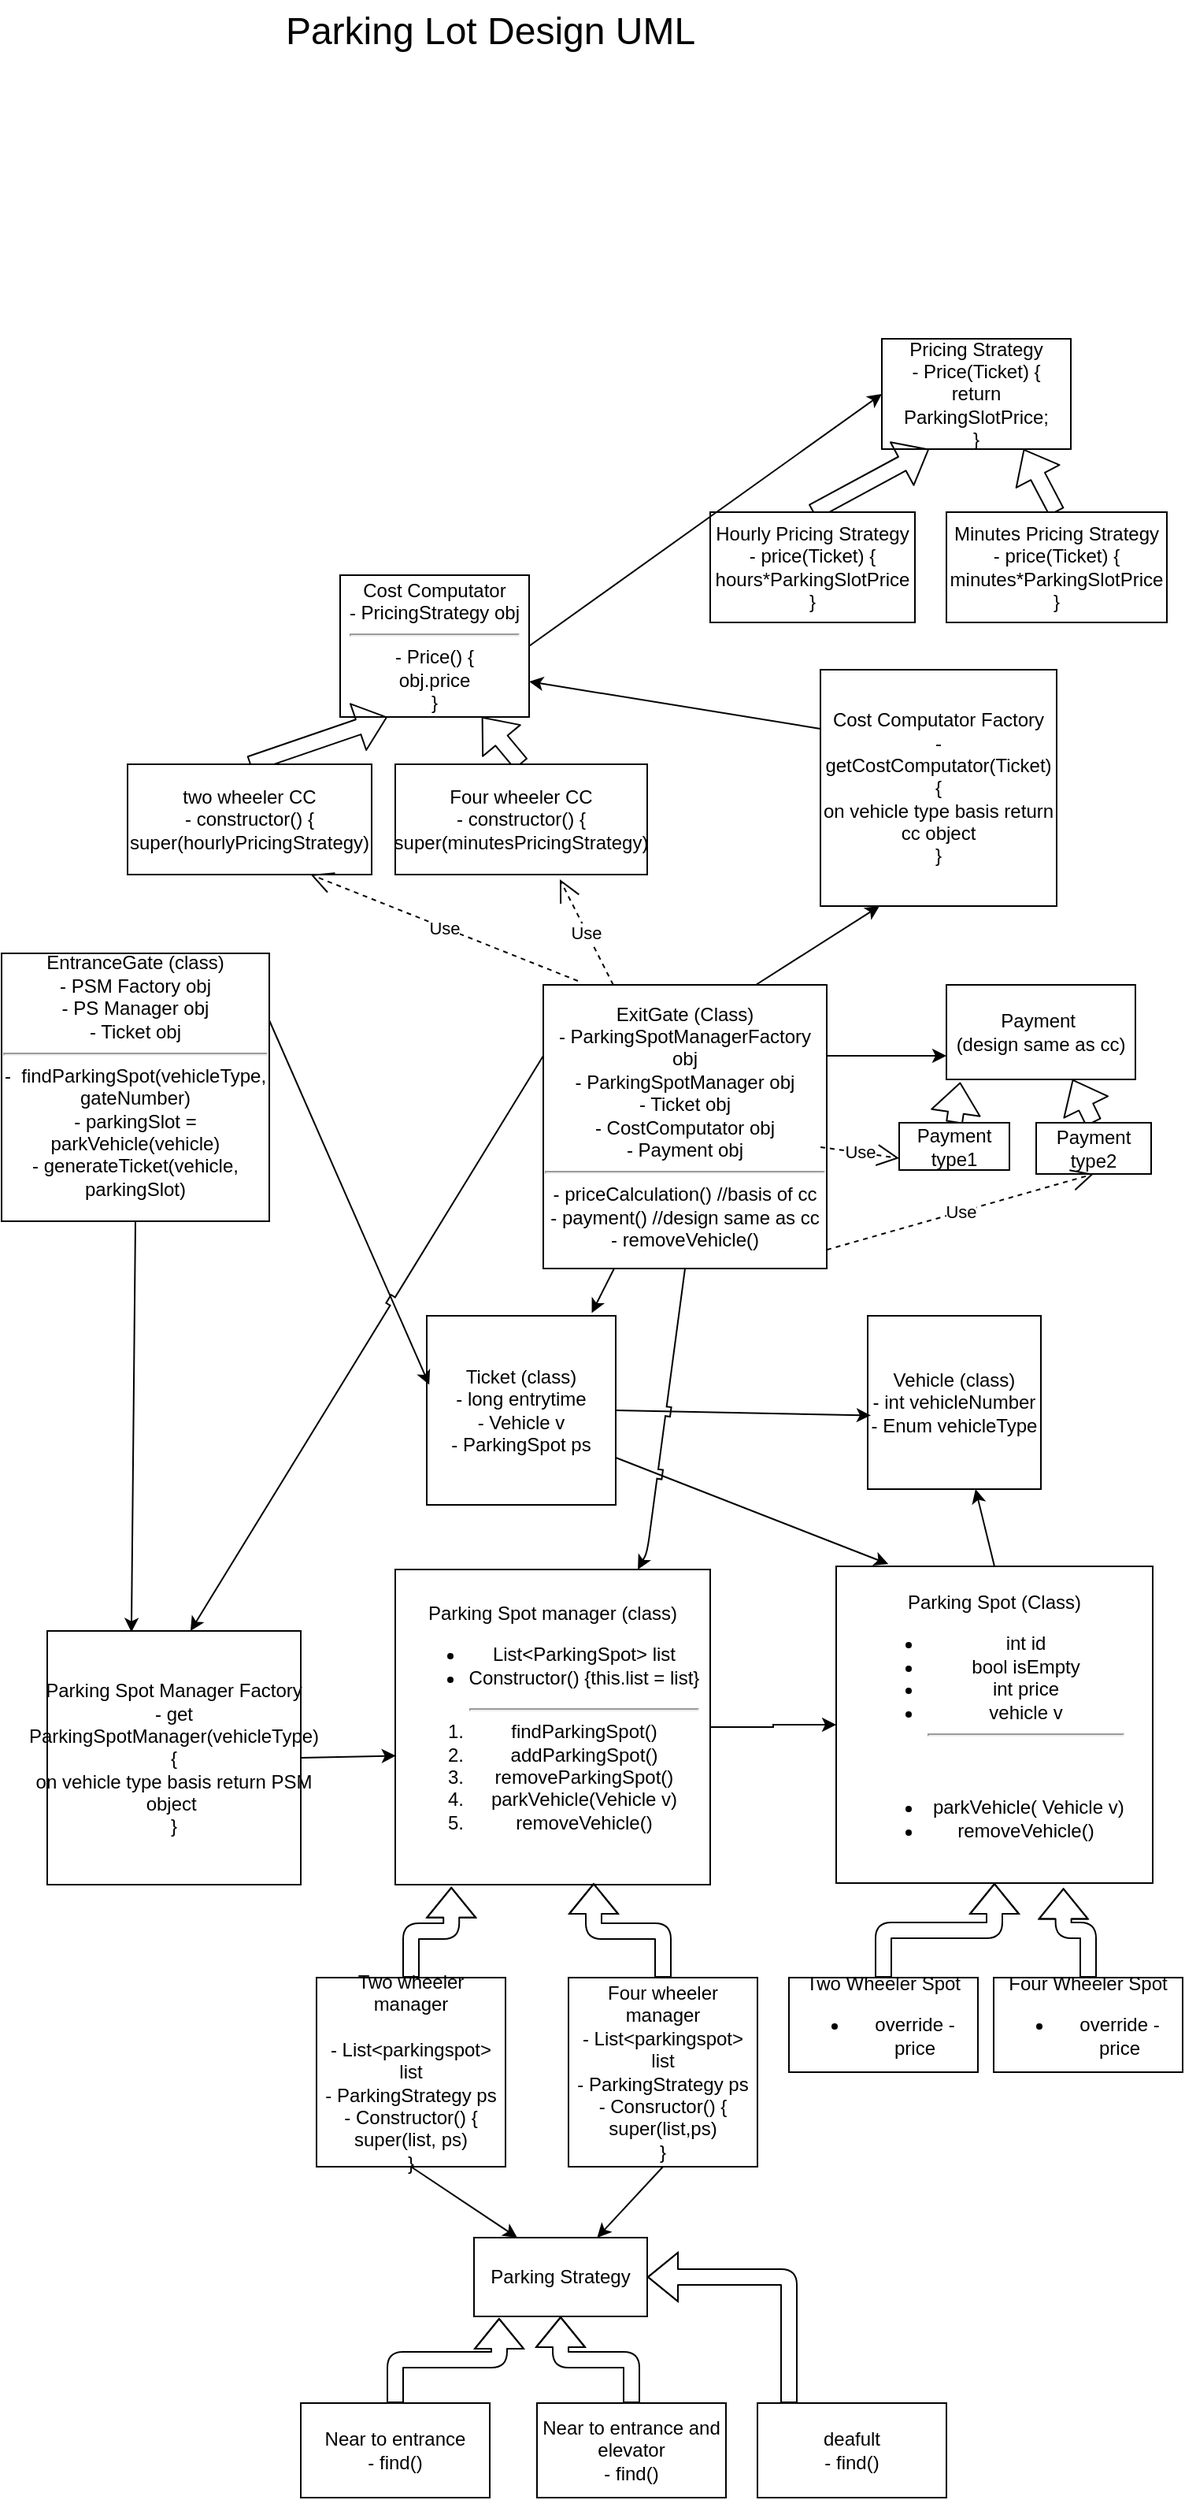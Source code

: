 <mxfile version="24.5.3" type="device">
  <diagram id="C5RBs43oDa-KdzZeNtuy" name="Page-1">
    <mxGraphModel dx="1036" dy="1775" grid="1" gridSize="10" guides="1" tooltips="1" connect="1" arrows="1" fold="1" page="1" pageScale="1" pageWidth="827" pageHeight="1169" math="0" shadow="0">
      <root>
        <mxCell id="WIyWlLk6GJQsqaUBKTNV-0" />
        <mxCell id="WIyWlLk6GJQsqaUBKTNV-1" parent="WIyWlLk6GJQsqaUBKTNV-0" />
        <mxCell id="Sljgs2jRczQRL4o5M7uD-46" style="edgeStyle=none;jumpStyle=sharp;orthogonalLoop=1;jettySize=auto;html=1;exitX=0.5;exitY=0;exitDx=0;exitDy=0;" parent="WIyWlLk6GJQsqaUBKTNV-1" source="Sljgs2jRczQRL4o5M7uD-1" target="Sljgs2jRczQRL4o5M7uD-45" edge="1">
          <mxGeometry relative="1" as="geometry" />
        </mxCell>
        <mxCell id="Sljgs2jRczQRL4o5M7uD-1" value="Parking Spot (Class)&lt;br&gt;&lt;ul&gt;&lt;li&gt;int id&lt;/li&gt;&lt;li&gt;bool isEmpty&lt;/li&gt;&lt;li&gt;int price&lt;/li&gt;&lt;li&gt;vehicle v&lt;hr&gt;&lt;/li&gt;&lt;/ul&gt;&lt;br&gt;&lt;ul&gt;&lt;li&gt;&lt;span style=&quot;background-color: initial;&quot;&gt;&amp;nbsp;parkVehicle( Vehicle v)&lt;/span&gt;&lt;/li&gt;&lt;li&gt;&lt;span style=&quot;background-color: initial;&quot;&gt;removeVehicle()&lt;/span&gt;&lt;/li&gt;&lt;/ul&gt;" style="whiteSpace=wrap;html=1;aspect=fixed;" parent="WIyWlLk6GJQsqaUBKTNV-1" vertex="1">
          <mxGeometry x="600" y="159" width="201" height="201" as="geometry" />
        </mxCell>
        <mxCell id="Sljgs2jRczQRL4o5M7uD-23" style="edgeStyle=orthogonalEdgeStyle;shape=flexArrow;curved=1;jumpStyle=sharp;orthogonalLoop=1;jettySize=auto;html=1;" parent="WIyWlLk6GJQsqaUBKTNV-1" source="Sljgs2jRczQRL4o5M7uD-2" edge="1">
          <mxGeometry relative="1" as="geometry">
            <mxPoint x="630" y="420" as="targetPoint" />
          </mxGeometry>
        </mxCell>
        <mxCell id="Sljgs2jRczQRL4o5M7uD-24" style="edgeStyle=orthogonalEdgeStyle;shape=flexArrow;curved=1;jumpStyle=sharp;orthogonalLoop=1;jettySize=auto;html=1;exitX=0.5;exitY=0;exitDx=0;exitDy=0;" parent="WIyWlLk6GJQsqaUBKTNV-1" source="Sljgs2jRczQRL4o5M7uD-2" target="Sljgs2jRczQRL4o5M7uD-1" edge="1">
          <mxGeometry relative="1" as="geometry" />
        </mxCell>
        <mxCell id="Sljgs2jRczQRL4o5M7uD-2" value="Two Wheeler Spot&lt;br&gt;&lt;ul&gt;&lt;li&gt;override - price&lt;/li&gt;&lt;/ul&gt;" style="rounded=0;whiteSpace=wrap;html=1;" parent="WIyWlLk6GJQsqaUBKTNV-1" vertex="1">
          <mxGeometry x="570" y="420" width="120" height="60" as="geometry" />
        </mxCell>
        <mxCell id="Sljgs2jRczQRL4o5M7uD-25" style="edgeStyle=orthogonalEdgeStyle;shape=flexArrow;curved=1;jumpStyle=sharp;orthogonalLoop=1;jettySize=auto;html=1;exitX=0.5;exitY=0;exitDx=0;exitDy=0;entryX=0.718;entryY=1.016;entryDx=0;entryDy=0;entryPerimeter=0;" parent="WIyWlLk6GJQsqaUBKTNV-1" source="Sljgs2jRczQRL4o5M7uD-3" target="Sljgs2jRczQRL4o5M7uD-1" edge="1">
          <mxGeometry relative="1" as="geometry" />
        </mxCell>
        <mxCell id="Sljgs2jRczQRL4o5M7uD-3" value="Four Wheeler Spot&lt;br&gt;&lt;ul&gt;&lt;li&gt;override - price&lt;/li&gt;&lt;/ul&gt;" style="rounded=0;whiteSpace=wrap;html=1;" parent="WIyWlLk6GJQsqaUBKTNV-1" vertex="1">
          <mxGeometry x="700" y="420" width="120" height="60" as="geometry" />
        </mxCell>
        <mxCell id="Sljgs2jRczQRL4o5M7uD-11" style="edgeStyle=orthogonalEdgeStyle;rounded=0;orthogonalLoop=1;jettySize=auto;html=1;exitX=1;exitY=0.5;exitDx=0;exitDy=0;entryX=0;entryY=0.5;entryDx=0;entryDy=0;jumpStyle=arc;" parent="WIyWlLk6GJQsqaUBKTNV-1" source="Sljgs2jRczQRL4o5M7uD-10" target="Sljgs2jRczQRL4o5M7uD-1" edge="1">
          <mxGeometry relative="1" as="geometry" />
        </mxCell>
        <mxCell id="Sljgs2jRczQRL4o5M7uD-10" value="Parking Spot manager (class)&lt;br&gt;&lt;ul&gt;&lt;li&gt;&lt;span style=&quot;background-color: initial;&quot;&gt;List&amp;lt;ParkingSpot&amp;gt; list&lt;/span&gt;&lt;/li&gt;&lt;li&gt;&lt;span style=&quot;background-color: initial;&quot;&gt;Constructor() {&lt;/span&gt;this.list = list}&lt;/li&gt;&lt;/ul&gt;&lt;ol&gt;&lt;li&gt;&lt;hr style=&quot;background-color: initial;&quot;&gt;findParkingSpot()&lt;/li&gt;&lt;li&gt;addParkingSpot()&lt;/li&gt;&lt;li&gt;removeParkingSpot()&lt;/li&gt;&lt;li&gt;parkVehicle(Vehicle v)&lt;/li&gt;&lt;li&gt;removeVehicle()&lt;/li&gt;&lt;/ol&gt;" style="whiteSpace=wrap;html=1;aspect=fixed;" parent="WIyWlLk6GJQsqaUBKTNV-1" vertex="1">
          <mxGeometry x="320" y="161" width="200" height="200" as="geometry" />
        </mxCell>
        <mxCell id="Sljgs2jRczQRL4o5M7uD-28" style="edgeStyle=orthogonalEdgeStyle;shape=flexArrow;curved=1;jumpStyle=sharp;orthogonalLoop=1;jettySize=auto;html=1;exitX=0.5;exitY=0;exitDx=0;exitDy=0;entryX=0.178;entryY=1.007;entryDx=0;entryDy=0;entryPerimeter=0;" parent="WIyWlLk6GJQsqaUBKTNV-1" source="Sljgs2jRczQRL4o5M7uD-26" target="Sljgs2jRczQRL4o5M7uD-10" edge="1">
          <mxGeometry relative="1" as="geometry" />
        </mxCell>
        <mxCell id="Sljgs2jRczQRL4o5M7uD-43" style="edgeStyle=none;jumpStyle=sharp;orthogonalLoop=1;jettySize=auto;html=1;exitX=0.5;exitY=1;exitDx=0;exitDy=0;entryX=0.25;entryY=0;entryDx=0;entryDy=0;" parent="WIyWlLk6GJQsqaUBKTNV-1" source="Sljgs2jRczQRL4o5M7uD-26" target="Sljgs2jRczQRL4o5M7uD-30" edge="1">
          <mxGeometry relative="1" as="geometry" />
        </mxCell>
        <mxCell id="Sljgs2jRczQRL4o5M7uD-26" value="Two wheeler manager&lt;br&gt;&lt;br&gt;- List&amp;lt;parkingspot&amp;gt; list&lt;br&gt;- ParkingStrategy ps&lt;br&gt;- Constructor() { super(list, ps) &lt;br&gt;}" style="rounded=0;whiteSpace=wrap;html=1;" parent="WIyWlLk6GJQsqaUBKTNV-1" vertex="1">
          <mxGeometry x="270" y="420" width="120" height="120" as="geometry" />
        </mxCell>
        <mxCell id="Sljgs2jRczQRL4o5M7uD-29" style="edgeStyle=orthogonalEdgeStyle;shape=flexArrow;curved=1;jumpStyle=sharp;orthogonalLoop=1;jettySize=auto;html=1;exitX=0.5;exitY=0;exitDx=0;exitDy=0;entryX=0.63;entryY=0.995;entryDx=0;entryDy=0;entryPerimeter=0;" parent="WIyWlLk6GJQsqaUBKTNV-1" source="Sljgs2jRczQRL4o5M7uD-27" target="Sljgs2jRczQRL4o5M7uD-10" edge="1">
          <mxGeometry relative="1" as="geometry" />
        </mxCell>
        <mxCell id="Sljgs2jRczQRL4o5M7uD-44" style="edgeStyle=none;jumpStyle=sharp;orthogonalLoop=1;jettySize=auto;html=1;exitX=0.5;exitY=1;exitDx=0;exitDy=0;" parent="WIyWlLk6GJQsqaUBKTNV-1" source="Sljgs2jRczQRL4o5M7uD-27" target="Sljgs2jRczQRL4o5M7uD-30" edge="1">
          <mxGeometry relative="1" as="geometry" />
        </mxCell>
        <mxCell id="Sljgs2jRczQRL4o5M7uD-27" value="Four wheeler manager&lt;br&gt;- List&amp;lt;parkingspot&amp;gt; list&lt;br&gt;- ParkingStrategy ps&lt;br&gt;- Consructor() {&lt;br&gt;super(list,ps)&lt;br&gt;}" style="rounded=0;whiteSpace=wrap;html=1;" parent="WIyWlLk6GJQsqaUBKTNV-1" vertex="1">
          <mxGeometry x="430" y="420" width="120" height="120" as="geometry" />
        </mxCell>
        <mxCell id="Sljgs2jRczQRL4o5M7uD-30" value="Parking Strategy" style="rounded=0;whiteSpace=wrap;html=1;" parent="WIyWlLk6GJQsqaUBKTNV-1" vertex="1">
          <mxGeometry x="370" y="585" width="110" height="50" as="geometry" />
        </mxCell>
        <mxCell id="Sljgs2jRczQRL4o5M7uD-36" style="edgeStyle=orthogonalEdgeStyle;shape=flexArrow;curved=1;jumpStyle=sharp;orthogonalLoop=1;jettySize=auto;html=1;exitX=0.5;exitY=0;exitDx=0;exitDy=0;entryX=0.145;entryY=1.02;entryDx=0;entryDy=0;entryPerimeter=0;" parent="WIyWlLk6GJQsqaUBKTNV-1" source="Sljgs2jRczQRL4o5M7uD-31" target="Sljgs2jRczQRL4o5M7uD-30" edge="1">
          <mxGeometry relative="1" as="geometry" />
        </mxCell>
        <mxCell id="Sljgs2jRczQRL4o5M7uD-31" value="Near to entrance&lt;br&gt;- find()" style="whiteSpace=wrap;html=1;" parent="WIyWlLk6GJQsqaUBKTNV-1" vertex="1">
          <mxGeometry x="260" y="690" width="120" height="60" as="geometry" />
        </mxCell>
        <mxCell id="Sljgs2jRczQRL4o5M7uD-37" style="edgeStyle=orthogonalEdgeStyle;shape=flexArrow;curved=1;jumpStyle=sharp;orthogonalLoop=1;jettySize=auto;html=1;exitX=0.5;exitY=0;exitDx=0;exitDy=0;entryX=0.5;entryY=1;entryDx=0;entryDy=0;" parent="WIyWlLk6GJQsqaUBKTNV-1" source="Sljgs2jRczQRL4o5M7uD-32" target="Sljgs2jRczQRL4o5M7uD-30" edge="1">
          <mxGeometry relative="1" as="geometry" />
        </mxCell>
        <mxCell id="Sljgs2jRczQRL4o5M7uD-32" value="Near to entrance and elevator&lt;br&gt;- find()" style="whiteSpace=wrap;html=1;" parent="WIyWlLk6GJQsqaUBKTNV-1" vertex="1">
          <mxGeometry x="410" y="690" width="120" height="60" as="geometry" />
        </mxCell>
        <mxCell id="Sljgs2jRczQRL4o5M7uD-38" style="edgeStyle=orthogonalEdgeStyle;shape=flexArrow;curved=1;jumpStyle=sharp;orthogonalLoop=1;jettySize=auto;html=1;entryX=1;entryY=0.5;entryDx=0;entryDy=0;" parent="WIyWlLk6GJQsqaUBKTNV-1" source="Sljgs2jRczQRL4o5M7uD-33" target="Sljgs2jRczQRL4o5M7uD-30" edge="1">
          <mxGeometry relative="1" as="geometry">
            <Array as="points">
              <mxPoint x="570" y="610" />
            </Array>
          </mxGeometry>
        </mxCell>
        <mxCell id="Sljgs2jRczQRL4o5M7uD-33" value="deafult&lt;br&gt;- find()" style="whiteSpace=wrap;html=1;" parent="WIyWlLk6GJQsqaUBKTNV-1" vertex="1">
          <mxGeometry x="550" y="690" width="120" height="60" as="geometry" />
        </mxCell>
        <mxCell id="Sljgs2jRczQRL4o5M7uD-45" value="Vehicle (class)&lt;br&gt;- int vehicleNumber&lt;br&gt;- Enum vehicleType" style="whiteSpace=wrap;html=1;aspect=fixed;" parent="WIyWlLk6GJQsqaUBKTNV-1" vertex="1">
          <mxGeometry x="620" width="110" height="110" as="geometry" />
        </mxCell>
        <mxCell id="Sljgs2jRczQRL4o5M7uD-61" style="edgeStyle=none;jumpStyle=sharp;orthogonalLoop=1;jettySize=auto;html=1;exitX=1;exitY=0.5;exitDx=0;exitDy=0;entryX=0.018;entryY=0.575;entryDx=0;entryDy=0;entryPerimeter=0;" parent="WIyWlLk6GJQsqaUBKTNV-1" source="Sljgs2jRczQRL4o5M7uD-60" target="Sljgs2jRczQRL4o5M7uD-45" edge="1">
          <mxGeometry relative="1" as="geometry" />
        </mxCell>
        <mxCell id="Sljgs2jRczQRL4o5M7uD-62" style="edgeStyle=none;jumpStyle=sharp;orthogonalLoop=1;jettySize=auto;html=1;exitX=1;exitY=0.75;exitDx=0;exitDy=0;entryX=0.165;entryY=-0.007;entryDx=0;entryDy=0;entryPerimeter=0;" parent="WIyWlLk6GJQsqaUBKTNV-1" source="Sljgs2jRczQRL4o5M7uD-60" target="Sljgs2jRczQRL4o5M7uD-1" edge="1">
          <mxGeometry relative="1" as="geometry" />
        </mxCell>
        <mxCell id="Sljgs2jRczQRL4o5M7uD-60" value="Ticket (class)&lt;br&gt;- long entrytime&lt;br&gt;- Vehicle v&lt;br&gt;- ParkingSpot ps" style="whiteSpace=wrap;html=1;aspect=fixed;" parent="WIyWlLk6GJQsqaUBKTNV-1" vertex="1">
          <mxGeometry x="340" width="120" height="120" as="geometry" />
        </mxCell>
        <mxCell id="Sljgs2jRczQRL4o5M7uD-64" style="edgeStyle=none;jumpStyle=sharp;orthogonalLoop=1;jettySize=auto;html=1;exitX=1;exitY=0.5;exitDx=0;exitDy=0;entryX=0.002;entryY=0.591;entryDx=0;entryDy=0;entryPerimeter=0;" parent="WIyWlLk6GJQsqaUBKTNV-1" source="Sljgs2jRczQRL4o5M7uD-63" target="Sljgs2jRczQRL4o5M7uD-10" edge="1">
          <mxGeometry relative="1" as="geometry">
            <Array as="points" />
          </mxGeometry>
        </mxCell>
        <mxCell id="Sljgs2jRczQRL4o5M7uD-63" value="Parking Spot Manager Factory&lt;br&gt;- get ParkingSpotManager(vehicleType) {&lt;br&gt;on vehicle type basis return PSM object&amp;nbsp;&lt;br&gt;}" style="whiteSpace=wrap;html=1;aspect=fixed;" parent="WIyWlLk6GJQsqaUBKTNV-1" vertex="1">
          <mxGeometry x="99" y="200" width="161" height="161" as="geometry" />
        </mxCell>
        <mxCell id="Sljgs2jRczQRL4o5M7uD-66" style="edgeStyle=none;jumpStyle=sharp;orthogonalLoop=1;jettySize=auto;html=1;exitX=0.5;exitY=1;exitDx=0;exitDy=0;entryX=0.332;entryY=0.005;entryDx=0;entryDy=0;entryPerimeter=0;" parent="WIyWlLk6GJQsqaUBKTNV-1" source="Sljgs2jRczQRL4o5M7uD-65" target="Sljgs2jRczQRL4o5M7uD-63" edge="1">
          <mxGeometry relative="1" as="geometry" />
        </mxCell>
        <mxCell id="Sljgs2jRczQRL4o5M7uD-67" style="edgeStyle=none;jumpStyle=sharp;orthogonalLoop=1;jettySize=auto;html=1;exitX=1;exitY=0.25;exitDx=0;exitDy=0;entryX=0.013;entryY=0.365;entryDx=0;entryDy=0;entryPerimeter=0;" parent="WIyWlLk6GJQsqaUBKTNV-1" source="Sljgs2jRczQRL4o5M7uD-65" target="Sljgs2jRczQRL4o5M7uD-60" edge="1">
          <mxGeometry relative="1" as="geometry" />
        </mxCell>
        <mxCell id="Sljgs2jRczQRL4o5M7uD-65" value="EntranceGate (class)&lt;br&gt;- PSM Factory obj&lt;br&gt;- PS Manager obj&lt;br&gt;- Ticket obj&lt;br&gt;&lt;hr&gt;-&amp;nbsp; findParkingSpot(vehicleType, gateNumber)&lt;br&gt;- parkingSlot = parkVehicle(vehicle)&lt;br&gt;- generateTicket(vehicle, parkingSlot)&lt;br&gt;&amp;nbsp;" style="whiteSpace=wrap;html=1;aspect=fixed;" parent="WIyWlLk6GJQsqaUBKTNV-1" vertex="1">
          <mxGeometry x="70" y="-230" width="170" height="170" as="geometry" />
        </mxCell>
        <mxCell id="Sljgs2jRczQRL4o5M7uD-68" value="Pricing Strategy&lt;br&gt;- Price(Ticket) {&lt;br&gt;return ParkingSlotPrice;&lt;br&gt;}" style="rounded=0;whiteSpace=wrap;html=1;" parent="WIyWlLk6GJQsqaUBKTNV-1" vertex="1">
          <mxGeometry x="629" y="-620" width="120" height="70" as="geometry" />
        </mxCell>
        <mxCell id="Sljgs2jRczQRL4o5M7uD-72" style="edgeStyle=none;shape=flexArrow;jumpStyle=sharp;orthogonalLoop=1;jettySize=auto;html=1;exitX=0.5;exitY=0;exitDx=0;exitDy=0;entryX=0.25;entryY=1;entryDx=0;entryDy=0;" parent="WIyWlLk6GJQsqaUBKTNV-1" source="Sljgs2jRczQRL4o5M7uD-70" target="Sljgs2jRczQRL4o5M7uD-68" edge="1">
          <mxGeometry relative="1" as="geometry" />
        </mxCell>
        <mxCell id="Sljgs2jRczQRL4o5M7uD-70" value="Hourly Pricing Strategy&lt;br&gt;- price(Ticket) {&lt;br&gt;hours*ParkingSlotPrice&lt;br&gt;}" style="rounded=0;whiteSpace=wrap;html=1;" parent="WIyWlLk6GJQsqaUBKTNV-1" vertex="1">
          <mxGeometry x="520" y="-510" width="130" height="70" as="geometry" />
        </mxCell>
        <mxCell id="Sljgs2jRczQRL4o5M7uD-73" style="edgeStyle=none;shape=flexArrow;jumpStyle=sharp;orthogonalLoop=1;jettySize=auto;html=1;exitX=0.5;exitY=0;exitDx=0;exitDy=0;entryX=0.75;entryY=1;entryDx=0;entryDy=0;" parent="WIyWlLk6GJQsqaUBKTNV-1" source="Sljgs2jRczQRL4o5M7uD-71" target="Sljgs2jRczQRL4o5M7uD-68" edge="1">
          <mxGeometry relative="1" as="geometry" />
        </mxCell>
        <mxCell id="Sljgs2jRczQRL4o5M7uD-71" value="Minutes Pricing Strategy&lt;br&gt;- price(Ticket) {&lt;br&gt;minutes*ParkingSlotPrice&lt;br&gt;}" style="rounded=0;whiteSpace=wrap;html=1;" parent="WIyWlLk6GJQsqaUBKTNV-1" vertex="1">
          <mxGeometry x="670" y="-510" width="140" height="70" as="geometry" />
        </mxCell>
        <mxCell id="Sljgs2jRczQRL4o5M7uD-79" style="edgeStyle=none;jumpStyle=sharp;orthogonalLoop=1;jettySize=auto;html=1;exitX=1;exitY=0.5;exitDx=0;exitDy=0;entryX=0;entryY=0.5;entryDx=0;entryDy=0;" parent="WIyWlLk6GJQsqaUBKTNV-1" source="Sljgs2jRczQRL4o5M7uD-74" target="Sljgs2jRczQRL4o5M7uD-68" edge="1">
          <mxGeometry relative="1" as="geometry" />
        </mxCell>
        <mxCell id="Sljgs2jRczQRL4o5M7uD-74" value="Cost Computator&lt;br&gt;- PricingStrategy obj&lt;br&gt;&lt;hr&gt;- Price() {&lt;br&gt;obj.price&lt;br&gt;}" style="rounded=0;whiteSpace=wrap;html=1;" parent="WIyWlLk6GJQsqaUBKTNV-1" vertex="1">
          <mxGeometry x="285" y="-470" width="120" height="90" as="geometry" />
        </mxCell>
        <mxCell id="Sljgs2jRczQRL4o5M7uD-75" style="edgeStyle=none;shape=flexArrow;jumpStyle=sharp;orthogonalLoop=1;jettySize=auto;html=1;exitX=0.5;exitY=0;exitDx=0;exitDy=0;entryX=0.25;entryY=1;entryDx=0;entryDy=0;" parent="WIyWlLk6GJQsqaUBKTNV-1" source="Sljgs2jRczQRL4o5M7uD-76" target="Sljgs2jRczQRL4o5M7uD-74" edge="1">
          <mxGeometry relative="1" as="geometry" />
        </mxCell>
        <mxCell id="Sljgs2jRczQRL4o5M7uD-76" value="two wheeler CC&lt;br&gt;- constructor() {&lt;br&gt;super(hourlyPricingStrategy)" style="rounded=0;whiteSpace=wrap;html=1;" parent="WIyWlLk6GJQsqaUBKTNV-1" vertex="1">
          <mxGeometry x="150" y="-350" width="155" height="70" as="geometry" />
        </mxCell>
        <mxCell id="Sljgs2jRczQRL4o5M7uD-77" style="edgeStyle=none;shape=flexArrow;jumpStyle=sharp;orthogonalLoop=1;jettySize=auto;html=1;exitX=0.5;exitY=0;exitDx=0;exitDy=0;entryX=0.75;entryY=1;entryDx=0;entryDy=0;" parent="WIyWlLk6GJQsqaUBKTNV-1" source="Sljgs2jRczQRL4o5M7uD-78" target="Sljgs2jRczQRL4o5M7uD-74" edge="1">
          <mxGeometry relative="1" as="geometry" />
        </mxCell>
        <mxCell id="Sljgs2jRczQRL4o5M7uD-78" value="Four wheeler CC&lt;br&gt;- constructor() {&lt;br&gt;super(minutesPricingStrategy)" style="rounded=0;whiteSpace=wrap;html=1;" parent="WIyWlLk6GJQsqaUBKTNV-1" vertex="1">
          <mxGeometry x="320" y="-350" width="160" height="70" as="geometry" />
        </mxCell>
        <mxCell id="Sljgs2jRczQRL4o5M7uD-81" style="edgeStyle=none;jumpStyle=sharp;orthogonalLoop=1;jettySize=auto;html=1;exitX=0;exitY=0.25;exitDx=0;exitDy=0;entryX=1;entryY=0.75;entryDx=0;entryDy=0;" parent="WIyWlLk6GJQsqaUBKTNV-1" source="Sljgs2jRczQRL4o5M7uD-80" target="Sljgs2jRczQRL4o5M7uD-74" edge="1">
          <mxGeometry relative="1" as="geometry" />
        </mxCell>
        <mxCell id="Sljgs2jRczQRL4o5M7uD-80" value="Cost Computator Factory&lt;br&gt;- getCostComputator(Ticket) {&lt;br&gt;on vehicle type basis return cc object&lt;br&gt;}" style="whiteSpace=wrap;html=1;aspect=fixed;" parent="WIyWlLk6GJQsqaUBKTNV-1" vertex="1">
          <mxGeometry x="590" y="-410" width="150" height="150" as="geometry" />
        </mxCell>
        <mxCell id="Sljgs2jRczQRL4o5M7uD-86" style="edgeStyle=none;jumpStyle=sharp;orthogonalLoop=1;jettySize=auto;html=1;exitX=0.25;exitY=1;exitDx=0;exitDy=0;entryX=0.873;entryY=-0.015;entryDx=0;entryDy=0;entryPerimeter=0;" parent="WIyWlLk6GJQsqaUBKTNV-1" source="Sljgs2jRczQRL4o5M7uD-82" target="Sljgs2jRczQRL4o5M7uD-60" edge="1">
          <mxGeometry relative="1" as="geometry" />
        </mxCell>
        <mxCell id="Sljgs2jRczQRL4o5M7uD-87" style="edgeStyle=none;jumpStyle=sharp;orthogonalLoop=1;jettySize=auto;html=1;exitX=0.5;exitY=1;exitDx=0;exitDy=0;" parent="WIyWlLk6GJQsqaUBKTNV-1" source="Sljgs2jRczQRL4o5M7uD-82" target="Sljgs2jRczQRL4o5M7uD-10" edge="1">
          <mxGeometry relative="1" as="geometry">
            <Array as="points">
              <mxPoint x="480" y="150" />
            </Array>
          </mxGeometry>
        </mxCell>
        <mxCell id="Sljgs2jRczQRL4o5M7uD-89" style="edgeStyle=none;jumpStyle=sharp;orthogonalLoop=1;jettySize=auto;html=1;exitX=0.25;exitY=1;exitDx=0;exitDy=0;" parent="WIyWlLk6GJQsqaUBKTNV-1" source="Sljgs2jRczQRL4o5M7uD-82" edge="1">
          <mxGeometry relative="1" as="geometry">
            <mxPoint x="551.25" y="-90" as="targetPoint" />
          </mxGeometry>
        </mxCell>
        <mxCell id="Sljgs2jRczQRL4o5M7uD-91" style="edgeStyle=none;jumpStyle=sharp;orthogonalLoop=1;jettySize=auto;html=1;exitX=0;exitY=0.25;exitDx=0;exitDy=0;entryX=0.565;entryY=0;entryDx=0;entryDy=0;entryPerimeter=0;" parent="WIyWlLk6GJQsqaUBKTNV-1" source="Sljgs2jRczQRL4o5M7uD-82" target="Sljgs2jRczQRL4o5M7uD-63" edge="1">
          <mxGeometry relative="1" as="geometry" />
        </mxCell>
        <mxCell id="Sljgs2jRczQRL4o5M7uD-97" style="edgeStyle=none;jumpStyle=sharp;orthogonalLoop=1;jettySize=auto;html=1;exitX=1;exitY=0.25;exitDx=0;exitDy=0;entryX=0;entryY=0.75;entryDx=0;entryDy=0;" parent="WIyWlLk6GJQsqaUBKTNV-1" source="Sljgs2jRczQRL4o5M7uD-82" target="Sljgs2jRczQRL4o5M7uD-92" edge="1">
          <mxGeometry relative="1" as="geometry" />
        </mxCell>
        <mxCell id="Sljgs2jRczQRL4o5M7uD-98" style="edgeStyle=none;jumpStyle=sharp;orthogonalLoop=1;jettySize=auto;html=1;exitX=0.75;exitY=0;exitDx=0;exitDy=0;entryX=0.25;entryY=1;entryDx=0;entryDy=0;" parent="WIyWlLk6GJQsqaUBKTNV-1" source="Sljgs2jRczQRL4o5M7uD-82" target="Sljgs2jRczQRL4o5M7uD-80" edge="1">
          <mxGeometry relative="1" as="geometry" />
        </mxCell>
        <mxCell id="Sljgs2jRczQRL4o5M7uD-82" value="ExitGate (Class)&lt;br&gt;- ParkingSpotManagerFactory obj&lt;br&gt;- ParkingSpotManager obj&lt;br&gt;- Ticket obj&lt;br&gt;- CostComputator obj&lt;br&gt;- Payment obj&lt;br&gt;&lt;hr&gt;- priceCalculation() //basis of cc&lt;br&gt;- payment() //design same as cc&lt;br&gt;- removeVehicle()" style="whiteSpace=wrap;html=1;aspect=fixed;" parent="WIyWlLk6GJQsqaUBKTNV-1" vertex="1">
          <mxGeometry x="414" y="-210" width="180" height="180" as="geometry" />
        </mxCell>
        <mxCell id="Sljgs2jRczQRL4o5M7uD-84" value="Use" style="endArrow=open;endSize=12;dashed=1;html=1;jumpStyle=sharp;entryX=0.75;entryY=1;entryDx=0;entryDy=0;exitX=0.122;exitY=-0.014;exitDx=0;exitDy=0;exitPerimeter=0;" parent="WIyWlLk6GJQsqaUBKTNV-1" source="Sljgs2jRczQRL4o5M7uD-82" target="Sljgs2jRczQRL4o5M7uD-76" edge="1">
          <mxGeometry width="160" relative="1" as="geometry">
            <mxPoint x="260" y="-250" as="sourcePoint" />
            <mxPoint x="420" y="-250" as="targetPoint" />
          </mxGeometry>
        </mxCell>
        <mxCell id="Sljgs2jRczQRL4o5M7uD-85" value="Use" style="endArrow=open;endSize=12;dashed=1;html=1;jumpStyle=sharp;entryX=0.653;entryY=1.043;entryDx=0;entryDy=0;entryPerimeter=0;" parent="WIyWlLk6GJQsqaUBKTNV-1" source="Sljgs2jRczQRL4o5M7uD-82" target="Sljgs2jRczQRL4o5M7uD-78" edge="1">
          <mxGeometry width="160" relative="1" as="geometry">
            <mxPoint x="590" y="-220" as="sourcePoint" />
            <mxPoint x="276.25" y="-270" as="targetPoint" />
            <Array as="points" />
          </mxGeometry>
        </mxCell>
        <mxCell id="Sljgs2jRczQRL4o5M7uD-92" value="Payment&amp;nbsp;&lt;br&gt;(design same as cc)" style="rounded=0;whiteSpace=wrap;html=1;" parent="WIyWlLk6GJQsqaUBKTNV-1" vertex="1">
          <mxGeometry x="670" y="-210" width="120" height="60" as="geometry" />
        </mxCell>
        <mxCell id="Sljgs2jRczQRL4o5M7uD-95" style="edgeStyle=none;shape=flexArrow;jumpStyle=sharp;orthogonalLoop=1;jettySize=auto;html=1;exitX=0.5;exitY=0;exitDx=0;exitDy=0;entryX=0.073;entryY=1.03;entryDx=0;entryDy=0;entryPerimeter=0;" parent="WIyWlLk6GJQsqaUBKTNV-1" source="Sljgs2jRczQRL4o5M7uD-93" target="Sljgs2jRczQRL4o5M7uD-92" edge="1">
          <mxGeometry relative="1" as="geometry" />
        </mxCell>
        <mxCell id="Sljgs2jRczQRL4o5M7uD-93" value="Payment type1" style="rounded=0;whiteSpace=wrap;html=1;" parent="WIyWlLk6GJQsqaUBKTNV-1" vertex="1">
          <mxGeometry x="640" y="-122.5" width="70" height="30" as="geometry" />
        </mxCell>
        <mxCell id="Sljgs2jRczQRL4o5M7uD-96" style="edgeStyle=none;shape=flexArrow;jumpStyle=sharp;orthogonalLoop=1;jettySize=auto;html=1;exitX=0.5;exitY=0;exitDx=0;exitDy=0;entryX=0.667;entryY=1;entryDx=0;entryDy=0;entryPerimeter=0;" parent="WIyWlLk6GJQsqaUBKTNV-1" source="Sljgs2jRczQRL4o5M7uD-94" target="Sljgs2jRczQRL4o5M7uD-92" edge="1">
          <mxGeometry relative="1" as="geometry" />
        </mxCell>
        <mxCell id="Sljgs2jRczQRL4o5M7uD-94" value="Payment type2" style="rounded=0;whiteSpace=wrap;html=1;" parent="WIyWlLk6GJQsqaUBKTNV-1" vertex="1">
          <mxGeometry x="727" y="-122.5" width="73" height="32.5" as="geometry" />
        </mxCell>
        <mxCell id="Sljgs2jRczQRL4o5M7uD-99" value="Use" style="endArrow=open;endSize=12;dashed=1;html=1;jumpStyle=sharp;entryX=0;entryY=0.75;entryDx=0;entryDy=0;exitX=0.978;exitY=0.572;exitDx=0;exitDy=0;exitPerimeter=0;" parent="WIyWlLk6GJQsqaUBKTNV-1" source="Sljgs2jRczQRL4o5M7uD-82" target="Sljgs2jRczQRL4o5M7uD-93" edge="1">
          <mxGeometry width="160" relative="1" as="geometry">
            <mxPoint x="600" y="-107" as="sourcePoint" />
            <mxPoint x="390" y="-160" as="targetPoint" />
          </mxGeometry>
        </mxCell>
        <mxCell id="Sljgs2jRczQRL4o5M7uD-101" value="Use" style="endArrow=open;endSize=12;dashed=1;html=1;jumpStyle=sharp;entryX=0.5;entryY=1;entryDx=0;entryDy=0;exitX=1;exitY=0.934;exitDx=0;exitDy=0;exitPerimeter=0;" parent="WIyWlLk6GJQsqaUBKTNV-1" source="Sljgs2jRczQRL4o5M7uD-82" target="Sljgs2jRczQRL4o5M7uD-94" edge="1">
          <mxGeometry width="160" relative="1" as="geometry">
            <mxPoint x="320" y="-100" as="sourcePoint" />
            <mxPoint x="390" y="-160" as="targetPoint" />
          </mxGeometry>
        </mxCell>
        <mxCell id="kdXRezabCUbFyYPbculg-0" value="Parking Lot Design UML" style="text;html=1;align=center;verticalAlign=middle;resizable=0;points=[];autosize=1;strokeColor=none;fillColor=none;fontSize=24;" vertex="1" parent="WIyWlLk6GJQsqaUBKTNV-1">
          <mxGeometry x="240" y="-835" width="280" height="40" as="geometry" />
        </mxCell>
      </root>
    </mxGraphModel>
  </diagram>
</mxfile>
